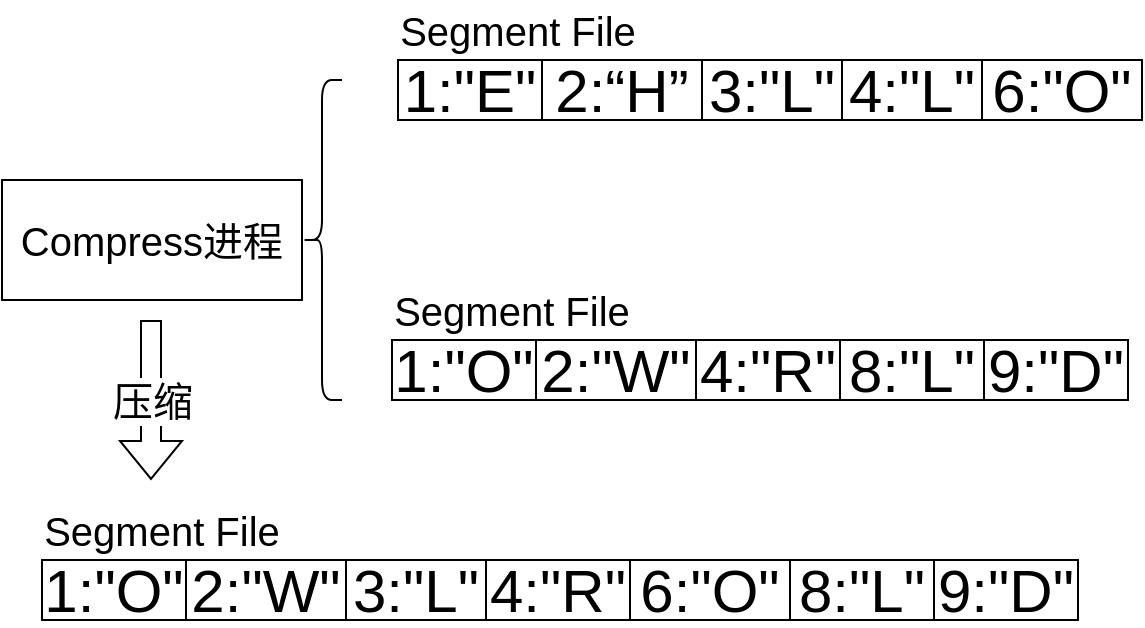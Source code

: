 <mxfile version="20.8.20" type="device"><diagram name="Page-1" id="Tr5pcX7dUo8KBUelzqvQ"><mxGraphModel dx="1434" dy="707" grid="1" gridSize="10" guides="1" tooltips="1" connect="1" arrows="1" fold="1" page="1" pageScale="1" pageWidth="850" pageHeight="1100" math="0" shadow="0"><root><mxCell id="0"/><mxCell id="1" parent="0"/><mxCell id="DwPCdrsnk0RcD9e9dyw3-8" value="2:“H”" style="rounded=0;whiteSpace=wrap;html=1;fontSize=30;" vertex="1" parent="1"><mxGeometry x="500" y="290" width="80" height="30" as="geometry"/></mxCell><mxCell id="DwPCdrsnk0RcD9e9dyw3-9" value="1:&quot;E&quot;" style="rounded=0;whiteSpace=wrap;html=1;fontSize=30;" vertex="1" parent="1"><mxGeometry x="428" y="290" width="72" height="30" as="geometry"/></mxCell><mxCell id="DwPCdrsnk0RcD9e9dyw3-10" value="4:&quot;L&quot;" style="rounded=0;whiteSpace=wrap;html=1;fontSize=30;" vertex="1" parent="1"><mxGeometry x="650" y="290" width="70" height="30" as="geometry"/></mxCell><mxCell id="DwPCdrsnk0RcD9e9dyw3-11" value="3:&quot;L&quot;" style="rounded=0;whiteSpace=wrap;html=1;fontSize=30;" vertex="1" parent="1"><mxGeometry x="580" y="290" width="70" height="30" as="geometry"/></mxCell><mxCell id="DwPCdrsnk0RcD9e9dyw3-13" value="6:&quot;O&quot;" style="rounded=0;whiteSpace=wrap;html=1;fontSize=30;" vertex="1" parent="1"><mxGeometry x="720" y="290" width="80" height="30" as="geometry"/></mxCell><mxCell id="DwPCdrsnk0RcD9e9dyw3-14" value="1:&quot;O&quot;" style="rounded=0;whiteSpace=wrap;html=1;fontSize=30;" vertex="1" parent="1"><mxGeometry x="425" y="430" width="72" height="30" as="geometry"/></mxCell><mxCell id="DwPCdrsnk0RcD9e9dyw3-16" value="Segment File" style="text;strokeColor=none;align=center;fillColor=none;html=1;verticalAlign=middle;whiteSpace=wrap;rounded=0;fontSize=20;" vertex="1" parent="1"><mxGeometry x="428" y="260" width="120" height="30" as="geometry"/></mxCell><mxCell id="DwPCdrsnk0RcD9e9dyw3-17" value="2:&quot;W&quot;" style="rounded=0;whiteSpace=wrap;html=1;fontSize=30;" vertex="1" parent="1"><mxGeometry x="497" y="430" width="80" height="30" as="geometry"/></mxCell><mxCell id="DwPCdrsnk0RcD9e9dyw3-18" value="4:&quot;R&quot;" style="rounded=0;whiteSpace=wrap;html=1;fontSize=30;" vertex="1" parent="1"><mxGeometry x="577" y="430" width="72" height="30" as="geometry"/></mxCell><mxCell id="DwPCdrsnk0RcD9e9dyw3-19" value="8:&quot;L&quot;" style="rounded=0;whiteSpace=wrap;html=1;fontSize=30;" vertex="1" parent="1"><mxGeometry x="649" y="430" width="72" height="30" as="geometry"/></mxCell><mxCell id="DwPCdrsnk0RcD9e9dyw3-20" value="9:&quot;D&quot;" style="rounded=0;whiteSpace=wrap;html=1;fontSize=30;" vertex="1" parent="1"><mxGeometry x="721" y="430" width="72" height="30" as="geometry"/></mxCell><mxCell id="DwPCdrsnk0RcD9e9dyw3-21" value="Segment File" style="text;strokeColor=none;align=center;fillColor=none;html=1;verticalAlign=middle;whiteSpace=wrap;rounded=0;fontSize=20;" vertex="1" parent="1"><mxGeometry x="425" y="400" width="120" height="30" as="geometry"/></mxCell><mxCell id="DwPCdrsnk0RcD9e9dyw3-26" value="" style="shape=curlyBracket;whiteSpace=wrap;html=1;rounded=1;labelPosition=left;verticalLabelPosition=middle;align=right;verticalAlign=middle;fontSize=15;" vertex="1" parent="1"><mxGeometry x="380" y="300" width="20" height="160" as="geometry"/></mxCell><mxCell id="DwPCdrsnk0RcD9e9dyw3-27" value="&lt;font style=&quot;font-size: 20px;&quot;&gt;Compress进程&lt;/font&gt;" style="rounded=0;whiteSpace=wrap;html=1;fontSize=15;" vertex="1" parent="1"><mxGeometry x="230" y="350" width="150" height="60" as="geometry"/></mxCell><mxCell id="DwPCdrsnk0RcD9e9dyw3-28" value="压缩" style="shape=flexArrow;endArrow=classic;html=1;rounded=0;fontSize=20;" edge="1" parent="1"><mxGeometry width="50" height="50" relative="1" as="geometry"><mxPoint x="304.5" y="420" as="sourcePoint"/><mxPoint x="304.5" y="500" as="targetPoint"/></mxGeometry></mxCell><mxCell id="DwPCdrsnk0RcD9e9dyw3-29" value="1:&quot;O&quot;" style="rounded=0;whiteSpace=wrap;html=1;fontSize=30;" vertex="1" parent="1"><mxGeometry x="250" y="540" width="72" height="30" as="geometry"/></mxCell><mxCell id="DwPCdrsnk0RcD9e9dyw3-30" value="2:&quot;W&quot;" style="rounded=0;whiteSpace=wrap;html=1;fontSize=30;" vertex="1" parent="1"><mxGeometry x="322" y="540" width="80" height="30" as="geometry"/></mxCell><mxCell id="DwPCdrsnk0RcD9e9dyw3-31" value="3:&quot;L&quot;" style="rounded=0;whiteSpace=wrap;html=1;fontSize=30;" vertex="1" parent="1"><mxGeometry x="402" y="540" width="70" height="30" as="geometry"/></mxCell><mxCell id="DwPCdrsnk0RcD9e9dyw3-32" value="4:&quot;R&quot;" style="rounded=0;whiteSpace=wrap;html=1;fontSize=30;" vertex="1" parent="1"><mxGeometry x="472" y="540" width="72" height="30" as="geometry"/></mxCell><mxCell id="DwPCdrsnk0RcD9e9dyw3-33" value="6:&quot;O&quot;" style="rounded=0;whiteSpace=wrap;html=1;fontSize=30;" vertex="1" parent="1"><mxGeometry x="544" y="540" width="80" height="30" as="geometry"/></mxCell><mxCell id="DwPCdrsnk0RcD9e9dyw3-34" value="8:&quot;L&quot;" style="rounded=0;whiteSpace=wrap;html=1;fontSize=30;" vertex="1" parent="1"><mxGeometry x="624" y="540" width="72" height="30" as="geometry"/></mxCell><mxCell id="DwPCdrsnk0RcD9e9dyw3-35" value="9:&quot;D&quot;" style="rounded=0;whiteSpace=wrap;html=1;fontSize=30;" vertex="1" parent="1"><mxGeometry x="696" y="540" width="72" height="30" as="geometry"/></mxCell><mxCell id="DwPCdrsnk0RcD9e9dyw3-36" value="Segment File" style="text;strokeColor=none;align=center;fillColor=none;html=1;verticalAlign=middle;whiteSpace=wrap;rounded=0;fontSize=20;" vertex="1" parent="1"><mxGeometry x="250" y="510" width="120" height="30" as="geometry"/></mxCell></root></mxGraphModel></diagram></mxfile>